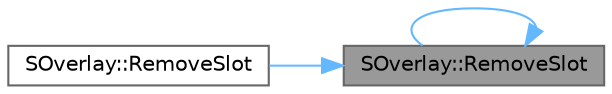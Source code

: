 digraph "SOverlay::RemoveSlot"
{
 // INTERACTIVE_SVG=YES
 // LATEX_PDF_SIZE
  bgcolor="transparent";
  edge [fontname=Helvetica,fontsize=10,labelfontname=Helvetica,labelfontsize=10];
  node [fontname=Helvetica,fontsize=10,shape=box,height=0.2,width=0.4];
  rankdir="RL";
  Node1 [id="Node000001",label="SOverlay::RemoveSlot",height=0.2,width=0.4,color="gray40", fillcolor="grey60", style="filled", fontcolor="black",tooltip="Removes a widget from this overlay."];
  Node1 -> Node2 [id="edge1_Node000001_Node000002",dir="back",color="steelblue1",style="solid",tooltip=" "];
  Node2 [id="Node000002",label="SOverlay::RemoveSlot",height=0.2,width=0.4,color="grey40", fillcolor="white", style="filled",URL="$d8/d9e/classSOverlay.html#a4c4335bbfa15c231ed992e6ce0e0a5f2",tooltip="Removes a slot at the specified location."];
  Node1 -> Node1 [id="edge2_Node000001_Node000001",dir="back",color="steelblue1",style="solid",tooltip=" "];
}
